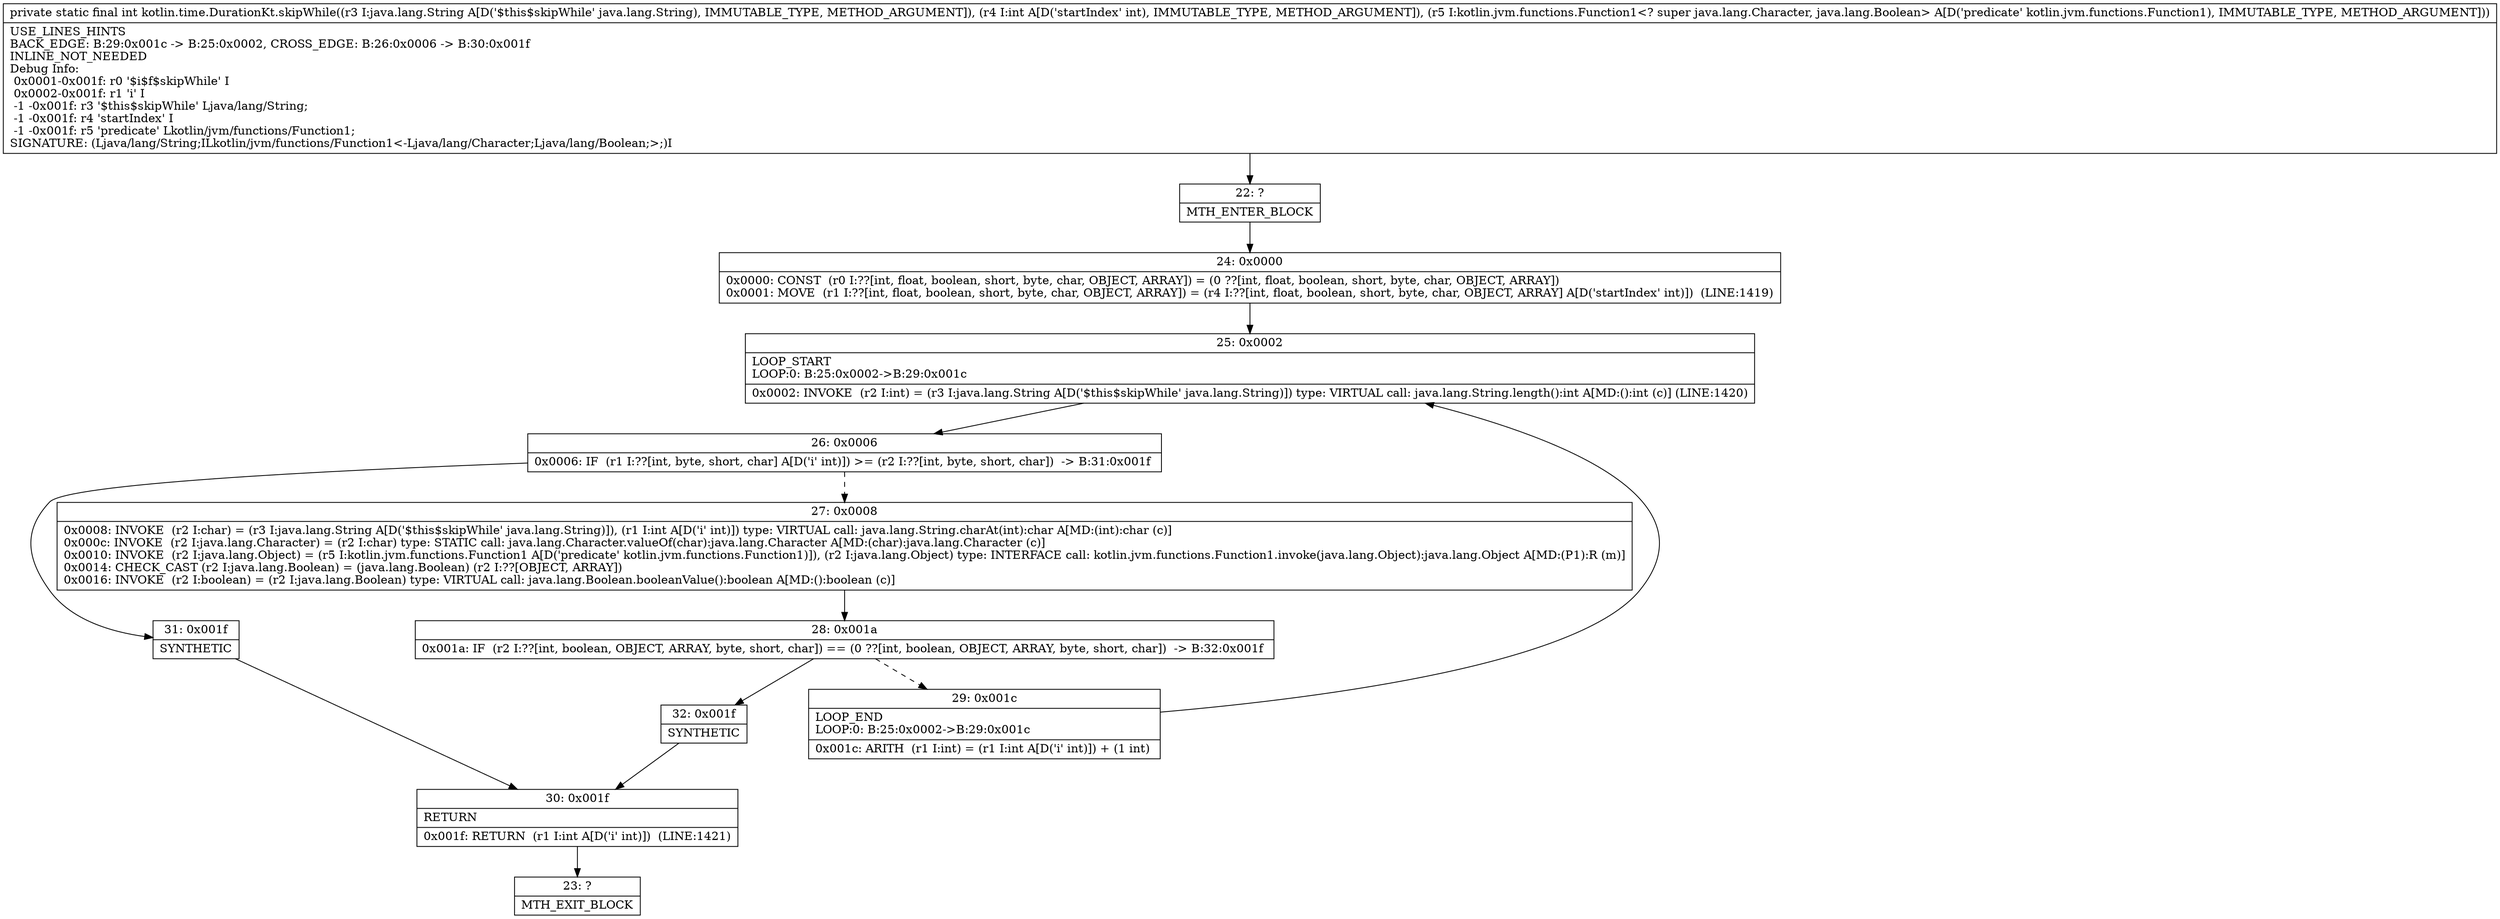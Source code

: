 digraph "CFG forkotlin.time.DurationKt.skipWhile(Ljava\/lang\/String;ILkotlin\/jvm\/functions\/Function1;)I" {
Node_22 [shape=record,label="{22\:\ ?|MTH_ENTER_BLOCK\l}"];
Node_24 [shape=record,label="{24\:\ 0x0000|0x0000: CONST  (r0 I:??[int, float, boolean, short, byte, char, OBJECT, ARRAY]) = (0 ??[int, float, boolean, short, byte, char, OBJECT, ARRAY]) \l0x0001: MOVE  (r1 I:??[int, float, boolean, short, byte, char, OBJECT, ARRAY]) = (r4 I:??[int, float, boolean, short, byte, char, OBJECT, ARRAY] A[D('startIndex' int)])  (LINE:1419)\l}"];
Node_25 [shape=record,label="{25\:\ 0x0002|LOOP_START\lLOOP:0: B:25:0x0002\-\>B:29:0x001c\l|0x0002: INVOKE  (r2 I:int) = (r3 I:java.lang.String A[D('$this$skipWhile' java.lang.String)]) type: VIRTUAL call: java.lang.String.length():int A[MD:():int (c)] (LINE:1420)\l}"];
Node_26 [shape=record,label="{26\:\ 0x0006|0x0006: IF  (r1 I:??[int, byte, short, char] A[D('i' int)]) \>= (r2 I:??[int, byte, short, char])  \-\> B:31:0x001f \l}"];
Node_27 [shape=record,label="{27\:\ 0x0008|0x0008: INVOKE  (r2 I:char) = (r3 I:java.lang.String A[D('$this$skipWhile' java.lang.String)]), (r1 I:int A[D('i' int)]) type: VIRTUAL call: java.lang.String.charAt(int):char A[MD:(int):char (c)]\l0x000c: INVOKE  (r2 I:java.lang.Character) = (r2 I:char) type: STATIC call: java.lang.Character.valueOf(char):java.lang.Character A[MD:(char):java.lang.Character (c)]\l0x0010: INVOKE  (r2 I:java.lang.Object) = (r5 I:kotlin.jvm.functions.Function1 A[D('predicate' kotlin.jvm.functions.Function1)]), (r2 I:java.lang.Object) type: INTERFACE call: kotlin.jvm.functions.Function1.invoke(java.lang.Object):java.lang.Object A[MD:(P1):R (m)]\l0x0014: CHECK_CAST (r2 I:java.lang.Boolean) = (java.lang.Boolean) (r2 I:??[OBJECT, ARRAY]) \l0x0016: INVOKE  (r2 I:boolean) = (r2 I:java.lang.Boolean) type: VIRTUAL call: java.lang.Boolean.booleanValue():boolean A[MD:():boolean (c)]\l}"];
Node_28 [shape=record,label="{28\:\ 0x001a|0x001a: IF  (r2 I:??[int, boolean, OBJECT, ARRAY, byte, short, char]) == (0 ??[int, boolean, OBJECT, ARRAY, byte, short, char])  \-\> B:32:0x001f \l}"];
Node_29 [shape=record,label="{29\:\ 0x001c|LOOP_END\lLOOP:0: B:25:0x0002\-\>B:29:0x001c\l|0x001c: ARITH  (r1 I:int) = (r1 I:int A[D('i' int)]) + (1 int) \l}"];
Node_32 [shape=record,label="{32\:\ 0x001f|SYNTHETIC\l}"];
Node_30 [shape=record,label="{30\:\ 0x001f|RETURN\l|0x001f: RETURN  (r1 I:int A[D('i' int)])  (LINE:1421)\l}"];
Node_23 [shape=record,label="{23\:\ ?|MTH_EXIT_BLOCK\l}"];
Node_31 [shape=record,label="{31\:\ 0x001f|SYNTHETIC\l}"];
MethodNode[shape=record,label="{private static final int kotlin.time.DurationKt.skipWhile((r3 I:java.lang.String A[D('$this$skipWhile' java.lang.String), IMMUTABLE_TYPE, METHOD_ARGUMENT]), (r4 I:int A[D('startIndex' int), IMMUTABLE_TYPE, METHOD_ARGUMENT]), (r5 I:kotlin.jvm.functions.Function1\<? super java.lang.Character, java.lang.Boolean\> A[D('predicate' kotlin.jvm.functions.Function1), IMMUTABLE_TYPE, METHOD_ARGUMENT]))  | USE_LINES_HINTS\lBACK_EDGE: B:29:0x001c \-\> B:25:0x0002, CROSS_EDGE: B:26:0x0006 \-\> B:30:0x001f\lINLINE_NOT_NEEDED\lDebug Info:\l  0x0001\-0x001f: r0 '$i$f$skipWhile' I\l  0x0002\-0x001f: r1 'i' I\l  \-1 \-0x001f: r3 '$this$skipWhile' Ljava\/lang\/String;\l  \-1 \-0x001f: r4 'startIndex' I\l  \-1 \-0x001f: r5 'predicate' Lkotlin\/jvm\/functions\/Function1;\lSIGNATURE: (Ljava\/lang\/String;ILkotlin\/jvm\/functions\/Function1\<\-Ljava\/lang\/Character;Ljava\/lang\/Boolean;\>;)I\l}"];
MethodNode -> Node_22;Node_22 -> Node_24;
Node_24 -> Node_25;
Node_25 -> Node_26;
Node_26 -> Node_27[style=dashed];
Node_26 -> Node_31;
Node_27 -> Node_28;
Node_28 -> Node_29[style=dashed];
Node_28 -> Node_32;
Node_29 -> Node_25;
Node_32 -> Node_30;
Node_30 -> Node_23;
Node_31 -> Node_30;
}

